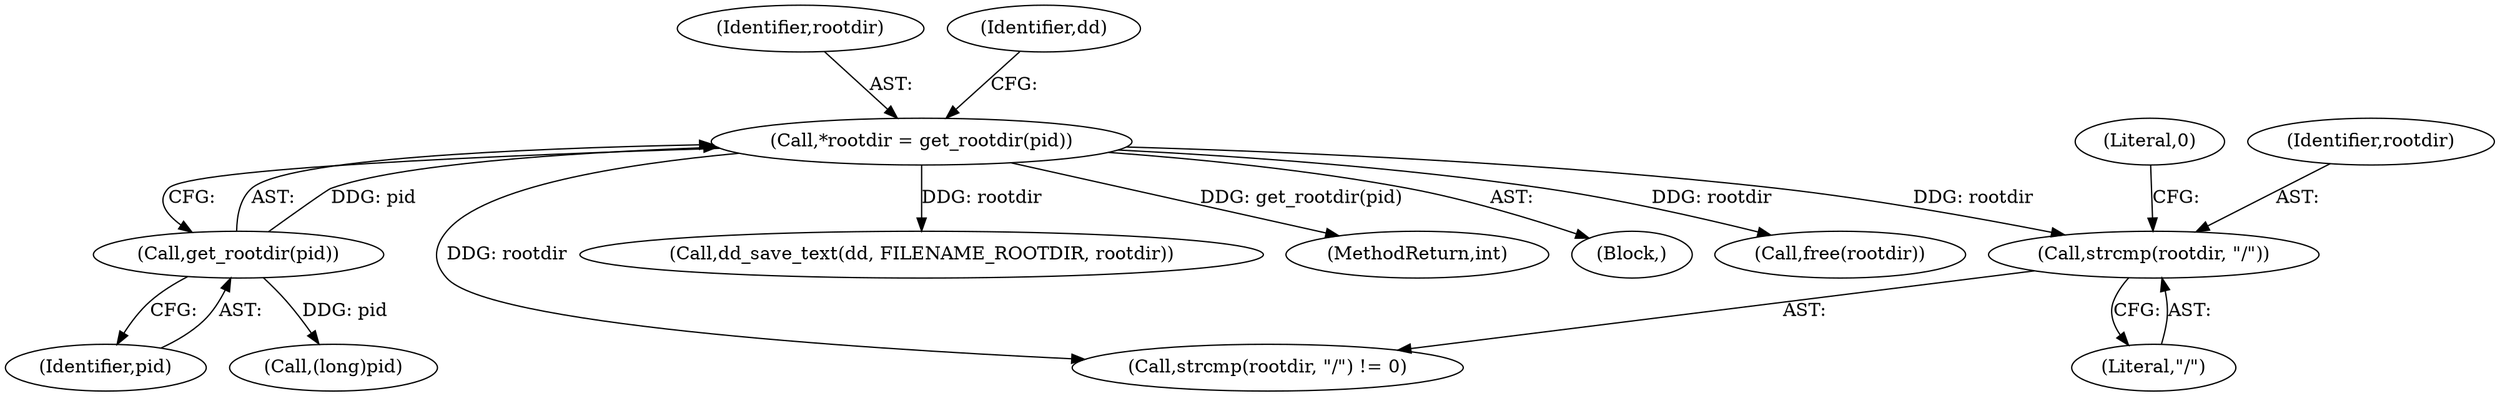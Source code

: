 digraph "0_abrt_8939398b82006ba1fec4ed491339fc075f43fc7c_1@API" {
"1000823" [label="(Call,strcmp(rootdir, \"/\"))"];
"1000661" [label="(Call,*rootdir = get_rootdir(pid))"];
"1000663" [label="(Call,get_rootdir(pid))"];
"1000662" [label="(Identifier,rootdir)"];
"1000661" [label="(Call,*rootdir = get_rootdir(pid))"];
"1000823" [label="(Call,strcmp(rootdir, \"/\"))"];
"1001141" [label="(Call,free(rootdir))"];
"1000676" [label="(Call,(long)pid)"];
"1000822" [label="(Call,strcmp(rootdir, \"/\") != 0)"];
"1000827" [label="(Call,dd_save_text(dd, FILENAME_ROOTDIR, rootdir))"];
"1000664" [label="(Identifier,pid)"];
"1000666" [label="(Identifier,dd)"];
"1000663" [label="(Call,get_rootdir(pid))"];
"1001237" [label="(MethodReturn,int)"];
"1000826" [label="(Literal,0)"];
"1000659" [label="(Block,)"];
"1000824" [label="(Identifier,rootdir)"];
"1000825" [label="(Literal,\"/\")"];
"1000823" -> "1000822"  [label="AST: "];
"1000823" -> "1000825"  [label="CFG: "];
"1000824" -> "1000823"  [label="AST: "];
"1000825" -> "1000823"  [label="AST: "];
"1000826" -> "1000823"  [label="CFG: "];
"1000661" -> "1000823"  [label="DDG: rootdir"];
"1000661" -> "1000659"  [label="AST: "];
"1000661" -> "1000663"  [label="CFG: "];
"1000662" -> "1000661"  [label="AST: "];
"1000663" -> "1000661"  [label="AST: "];
"1000666" -> "1000661"  [label="CFG: "];
"1000661" -> "1001237"  [label="DDG: get_rootdir(pid)"];
"1000663" -> "1000661"  [label="DDG: pid"];
"1000661" -> "1000822"  [label="DDG: rootdir"];
"1000661" -> "1000827"  [label="DDG: rootdir"];
"1000661" -> "1001141"  [label="DDG: rootdir"];
"1000663" -> "1000664"  [label="CFG: "];
"1000664" -> "1000663"  [label="AST: "];
"1000663" -> "1000676"  [label="DDG: pid"];
}
